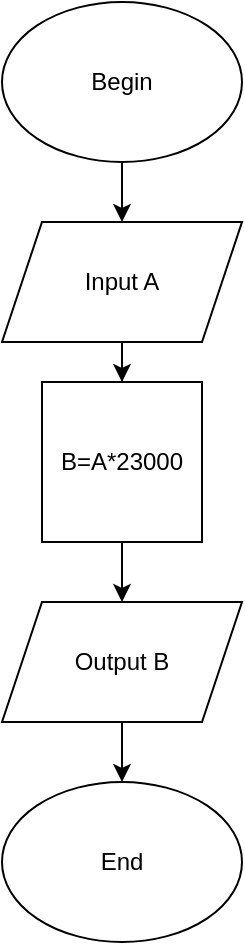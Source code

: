 <mxfile version="13.9.9" type="device"><diagram id="jZ8mHeD8aQEKUmdQ0ocq" name="Page-1"><mxGraphModel dx="1024" dy="632" grid="1" gridSize="10" guides="1" tooltips="1" connect="1" arrows="1" fold="1" page="1" pageScale="1" pageWidth="850" pageHeight="1100" math="0" shadow="0"><root><mxCell id="0"/><mxCell id="1" parent="0"/><mxCell id="_CG_VRwDRu0o6AT3P9rX-5" style="edgeStyle=orthogonalEdgeStyle;rounded=0;orthogonalLoop=1;jettySize=auto;html=1;entryX=0.5;entryY=0;entryDx=0;entryDy=0;" edge="1" parent="1" source="_CG_VRwDRu0o6AT3P9rX-1" target="_CG_VRwDRu0o6AT3P9rX-2"><mxGeometry relative="1" as="geometry"/></mxCell><mxCell id="_CG_VRwDRu0o6AT3P9rX-1" value="Begin&lt;br&gt;" style="ellipse;whiteSpace=wrap;html=1;" vertex="1" parent="1"><mxGeometry x="365" y="420" width="120" height="80" as="geometry"/></mxCell><mxCell id="_CG_VRwDRu0o6AT3P9rX-6" style="edgeStyle=orthogonalEdgeStyle;rounded=0;orthogonalLoop=1;jettySize=auto;html=1;entryX=0.5;entryY=0;entryDx=0;entryDy=0;" edge="1" parent="1" source="_CG_VRwDRu0o6AT3P9rX-2" target="_CG_VRwDRu0o6AT3P9rX-3"><mxGeometry relative="1" as="geometry"/></mxCell><mxCell id="_CG_VRwDRu0o6AT3P9rX-2" value="Input A" style="shape=parallelogram;perimeter=parallelogramPerimeter;whiteSpace=wrap;html=1;fixedSize=1;" vertex="1" parent="1"><mxGeometry x="365" y="530" width="120" height="60" as="geometry"/></mxCell><mxCell id="_CG_VRwDRu0o6AT3P9rX-10" style="edgeStyle=orthogonalEdgeStyle;rounded=0;orthogonalLoop=1;jettySize=auto;html=1;entryX=0.5;entryY=0;entryDx=0;entryDy=0;" edge="1" parent="1" source="_CG_VRwDRu0o6AT3P9rX-3" target="_CG_VRwDRu0o6AT3P9rX-4"><mxGeometry relative="1" as="geometry"/></mxCell><mxCell id="_CG_VRwDRu0o6AT3P9rX-3" value="B=A*23000" style="whiteSpace=wrap;html=1;aspect=fixed;" vertex="1" parent="1"><mxGeometry x="385" y="610" width="80" height="80" as="geometry"/></mxCell><mxCell id="_CG_VRwDRu0o6AT3P9rX-12" style="edgeStyle=orthogonalEdgeStyle;rounded=0;orthogonalLoop=1;jettySize=auto;html=1;entryX=0.5;entryY=0;entryDx=0;entryDy=0;" edge="1" parent="1" source="_CG_VRwDRu0o6AT3P9rX-4" target="_CG_VRwDRu0o6AT3P9rX-11"><mxGeometry relative="1" as="geometry"/></mxCell><mxCell id="_CG_VRwDRu0o6AT3P9rX-4" value="Output B" style="shape=parallelogram;perimeter=parallelogramPerimeter;whiteSpace=wrap;html=1;fixedSize=1;" vertex="1" parent="1"><mxGeometry x="365" y="720" width="120" height="60" as="geometry"/></mxCell><mxCell id="_CG_VRwDRu0o6AT3P9rX-11" value="End" style="ellipse;whiteSpace=wrap;html=1;" vertex="1" parent="1"><mxGeometry x="365" y="810" width="120" height="80" as="geometry"/></mxCell></root></mxGraphModel></diagram></mxfile>